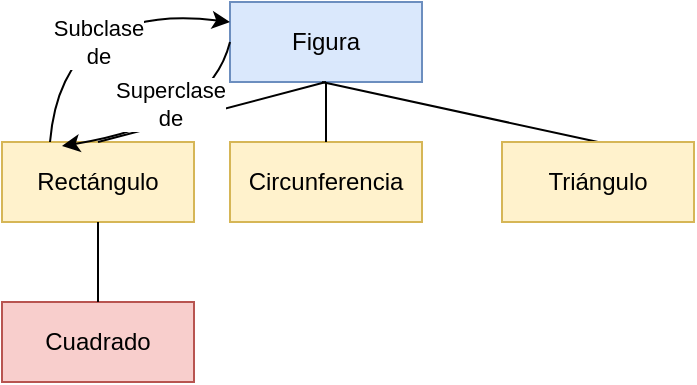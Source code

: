 <mxfile version="13.6.6" type="github">
  <diagram id="GnA-AmDHNxQLNdPGuTp3" name="Página-1">
    <mxGraphModel dx="342" dy="283" grid="1" gridSize="10" guides="1" tooltips="1" connect="1" arrows="1" fold="1" page="1" pageScale="1" pageWidth="827" pageHeight="1169" math="0" shadow="0">
      <root>
        <mxCell id="0" />
        <mxCell id="1" parent="0" />
        <mxCell id="fJTBbd6ufEKa7CR0yQV8-4" value="" style="rounded=0;whiteSpace=wrap;html=1;fillColor=#dae8fc;strokeColor=#6c8ebf;" vertex="1" parent="1">
          <mxGeometry x="354" y="80" width="96" height="40" as="geometry" />
        </mxCell>
        <mxCell id="fJTBbd6ufEKa7CR0yQV8-5" value="Figura" style="text;html=1;strokeColor=none;fillColor=none;align=center;verticalAlign=middle;whiteSpace=wrap;rounded=0;" vertex="1" parent="1">
          <mxGeometry x="382" y="90" width="40" height="20" as="geometry" />
        </mxCell>
        <mxCell id="fJTBbd6ufEKa7CR0yQV8-6" value="" style="rounded=0;whiteSpace=wrap;html=1;fillColor=#fff2cc;strokeColor=#d6b656;" vertex="1" parent="1">
          <mxGeometry x="240" y="150" width="96" height="40" as="geometry" />
        </mxCell>
        <mxCell id="fJTBbd6ufEKa7CR0yQV8-7" value="Rectángulo" style="text;html=1;strokeColor=none;fillColor=none;align=center;verticalAlign=middle;whiteSpace=wrap;rounded=0;" vertex="1" parent="1">
          <mxGeometry x="248" y="170" width="80" as="geometry" />
        </mxCell>
        <mxCell id="fJTBbd6ufEKa7CR0yQV8-8" value="" style="rounded=0;whiteSpace=wrap;html=1;fillColor=#fff2cc;strokeColor=#d6b656;" vertex="1" parent="1">
          <mxGeometry x="354" y="150" width="96" height="40" as="geometry" />
        </mxCell>
        <mxCell id="fJTBbd6ufEKa7CR0yQV8-9" value="Circunferencia" style="text;html=1;strokeColor=none;fillColor=none;align=center;verticalAlign=middle;whiteSpace=wrap;rounded=0;" vertex="1" parent="1">
          <mxGeometry x="356" y="161.25" width="92" height="17.5" as="geometry" />
        </mxCell>
        <mxCell id="fJTBbd6ufEKa7CR0yQV8-13" value="" style="endArrow=none;html=1;entryX=0.5;entryY=1;entryDx=0;entryDy=0;exitX=0.5;exitY=0;exitDx=0;exitDy=0;" edge="1" parent="1" source="fJTBbd6ufEKa7CR0yQV8-6" target="fJTBbd6ufEKa7CR0yQV8-4">
          <mxGeometry width="50" height="50" relative="1" as="geometry">
            <mxPoint x="270" y="250" as="sourcePoint" />
            <mxPoint x="320" y="200" as="targetPoint" />
          </mxGeometry>
        </mxCell>
        <mxCell id="fJTBbd6ufEKa7CR0yQV8-15" value="" style="endArrow=none;html=1;entryX=0.5;entryY=1;entryDx=0;entryDy=0;exitX=0.5;exitY=0;exitDx=0;exitDy=0;" edge="1" parent="1" source="fJTBbd6ufEKa7CR0yQV8-8" target="fJTBbd6ufEKa7CR0yQV8-4">
          <mxGeometry width="50" height="50" relative="1" as="geometry">
            <mxPoint x="240" y="390" as="sourcePoint" />
            <mxPoint x="290" y="340" as="targetPoint" />
          </mxGeometry>
        </mxCell>
        <mxCell id="fJTBbd6ufEKa7CR0yQV8-16" value="" style="endArrow=none;html=1;exitX=0.5;exitY=0;exitDx=0;exitDy=0;" edge="1" parent="1" source="fJTBbd6ufEKa7CR0yQV8-22">
          <mxGeometry width="50" height="50" relative="1" as="geometry">
            <mxPoint x="528" y="150" as="sourcePoint" />
            <mxPoint x="400" y="120" as="targetPoint" />
          </mxGeometry>
        </mxCell>
        <mxCell id="fJTBbd6ufEKa7CR0yQV8-22" value="" style="rounded=0;whiteSpace=wrap;html=1;fillColor=#fff2cc;strokeColor=#d6b656;" vertex="1" parent="1">
          <mxGeometry x="490" y="150" width="96" height="40" as="geometry" />
        </mxCell>
        <mxCell id="fJTBbd6ufEKa7CR0yQV8-23" value="Triángulo" style="text;html=1;strokeColor=none;fillColor=none;align=center;verticalAlign=middle;whiteSpace=wrap;rounded=0;" vertex="1" parent="1">
          <mxGeometry x="492" y="161.25" width="92" height="17.5" as="geometry" />
        </mxCell>
        <mxCell id="fJTBbd6ufEKa7CR0yQV8-24" value="" style="rounded=0;whiteSpace=wrap;html=1;fillColor=#f8cecc;strokeColor=#b85450;" vertex="1" parent="1">
          <mxGeometry x="240" y="230" width="96" height="40" as="geometry" />
        </mxCell>
        <mxCell id="fJTBbd6ufEKa7CR0yQV8-25" value="Cuadrado" style="text;html=1;strokeColor=none;fillColor=none;align=center;verticalAlign=middle;whiteSpace=wrap;rounded=0;" vertex="1" parent="1">
          <mxGeometry x="242" y="241.25" width="92" height="17.5" as="geometry" />
        </mxCell>
        <mxCell id="fJTBbd6ufEKa7CR0yQV8-26" value="" style="endArrow=none;html=1;exitX=0.5;exitY=0;exitDx=0;exitDy=0;" edge="1" parent="1" source="fJTBbd6ufEKa7CR0yQV8-24" target="fJTBbd6ufEKa7CR0yQV8-6">
          <mxGeometry width="50" height="50" relative="1" as="geometry">
            <mxPoint x="270" y="370" as="sourcePoint" />
            <mxPoint x="320" y="320" as="targetPoint" />
          </mxGeometry>
        </mxCell>
        <mxCell id="fJTBbd6ufEKa7CR0yQV8-27" value="" style="endArrow=classic;html=1;entryX=0;entryY=0.25;entryDx=0;entryDy=0;exitX=0.25;exitY=0;exitDx=0;exitDy=0;curved=1;fixDash=1;" edge="1" parent="1" source="fJTBbd6ufEKa7CR0yQV8-6" target="fJTBbd6ufEKa7CR0yQV8-4">
          <mxGeometry width="50" height="50" relative="1" as="geometry">
            <mxPoint x="240" y="140" as="sourcePoint" />
            <mxPoint x="300" y="50" as="targetPoint" />
            <Array as="points">
              <mxPoint x="270" y="80" />
            </Array>
          </mxGeometry>
        </mxCell>
        <mxCell id="fJTBbd6ufEKa7CR0yQV8-28" value="Subclase&lt;br&gt;de" style="edgeLabel;html=1;align=center;verticalAlign=middle;resizable=0;points=[];" vertex="1" connectable="0" parent="fJTBbd6ufEKa7CR0yQV8-27">
          <mxGeometry x="-0.197" y="-13" relative="1" as="geometry">
            <mxPoint x="5.75" y="10.66" as="offset" />
          </mxGeometry>
        </mxCell>
        <mxCell id="fJTBbd6ufEKa7CR0yQV8-29" value="" style="endArrow=classic;html=1;curved=1;fixDash=1;" edge="1" parent="1">
          <mxGeometry width="50" height="50" relative="1" as="geometry">
            <mxPoint x="354" y="100" as="sourcePoint" />
            <mxPoint x="270" y="152" as="targetPoint" />
            <Array as="points">
              <mxPoint x="344" y="140" />
            </Array>
          </mxGeometry>
        </mxCell>
        <mxCell id="fJTBbd6ufEKa7CR0yQV8-30" value="Superclase&lt;br&gt;de" style="edgeLabel;html=1;align=center;verticalAlign=middle;resizable=0;points=[];" vertex="1" connectable="0" parent="fJTBbd6ufEKa7CR0yQV8-29">
          <mxGeometry x="-0.197" y="-13" relative="1" as="geometry">
            <mxPoint x="-13.08" y="2.56" as="offset" />
          </mxGeometry>
        </mxCell>
      </root>
    </mxGraphModel>
  </diagram>
</mxfile>
